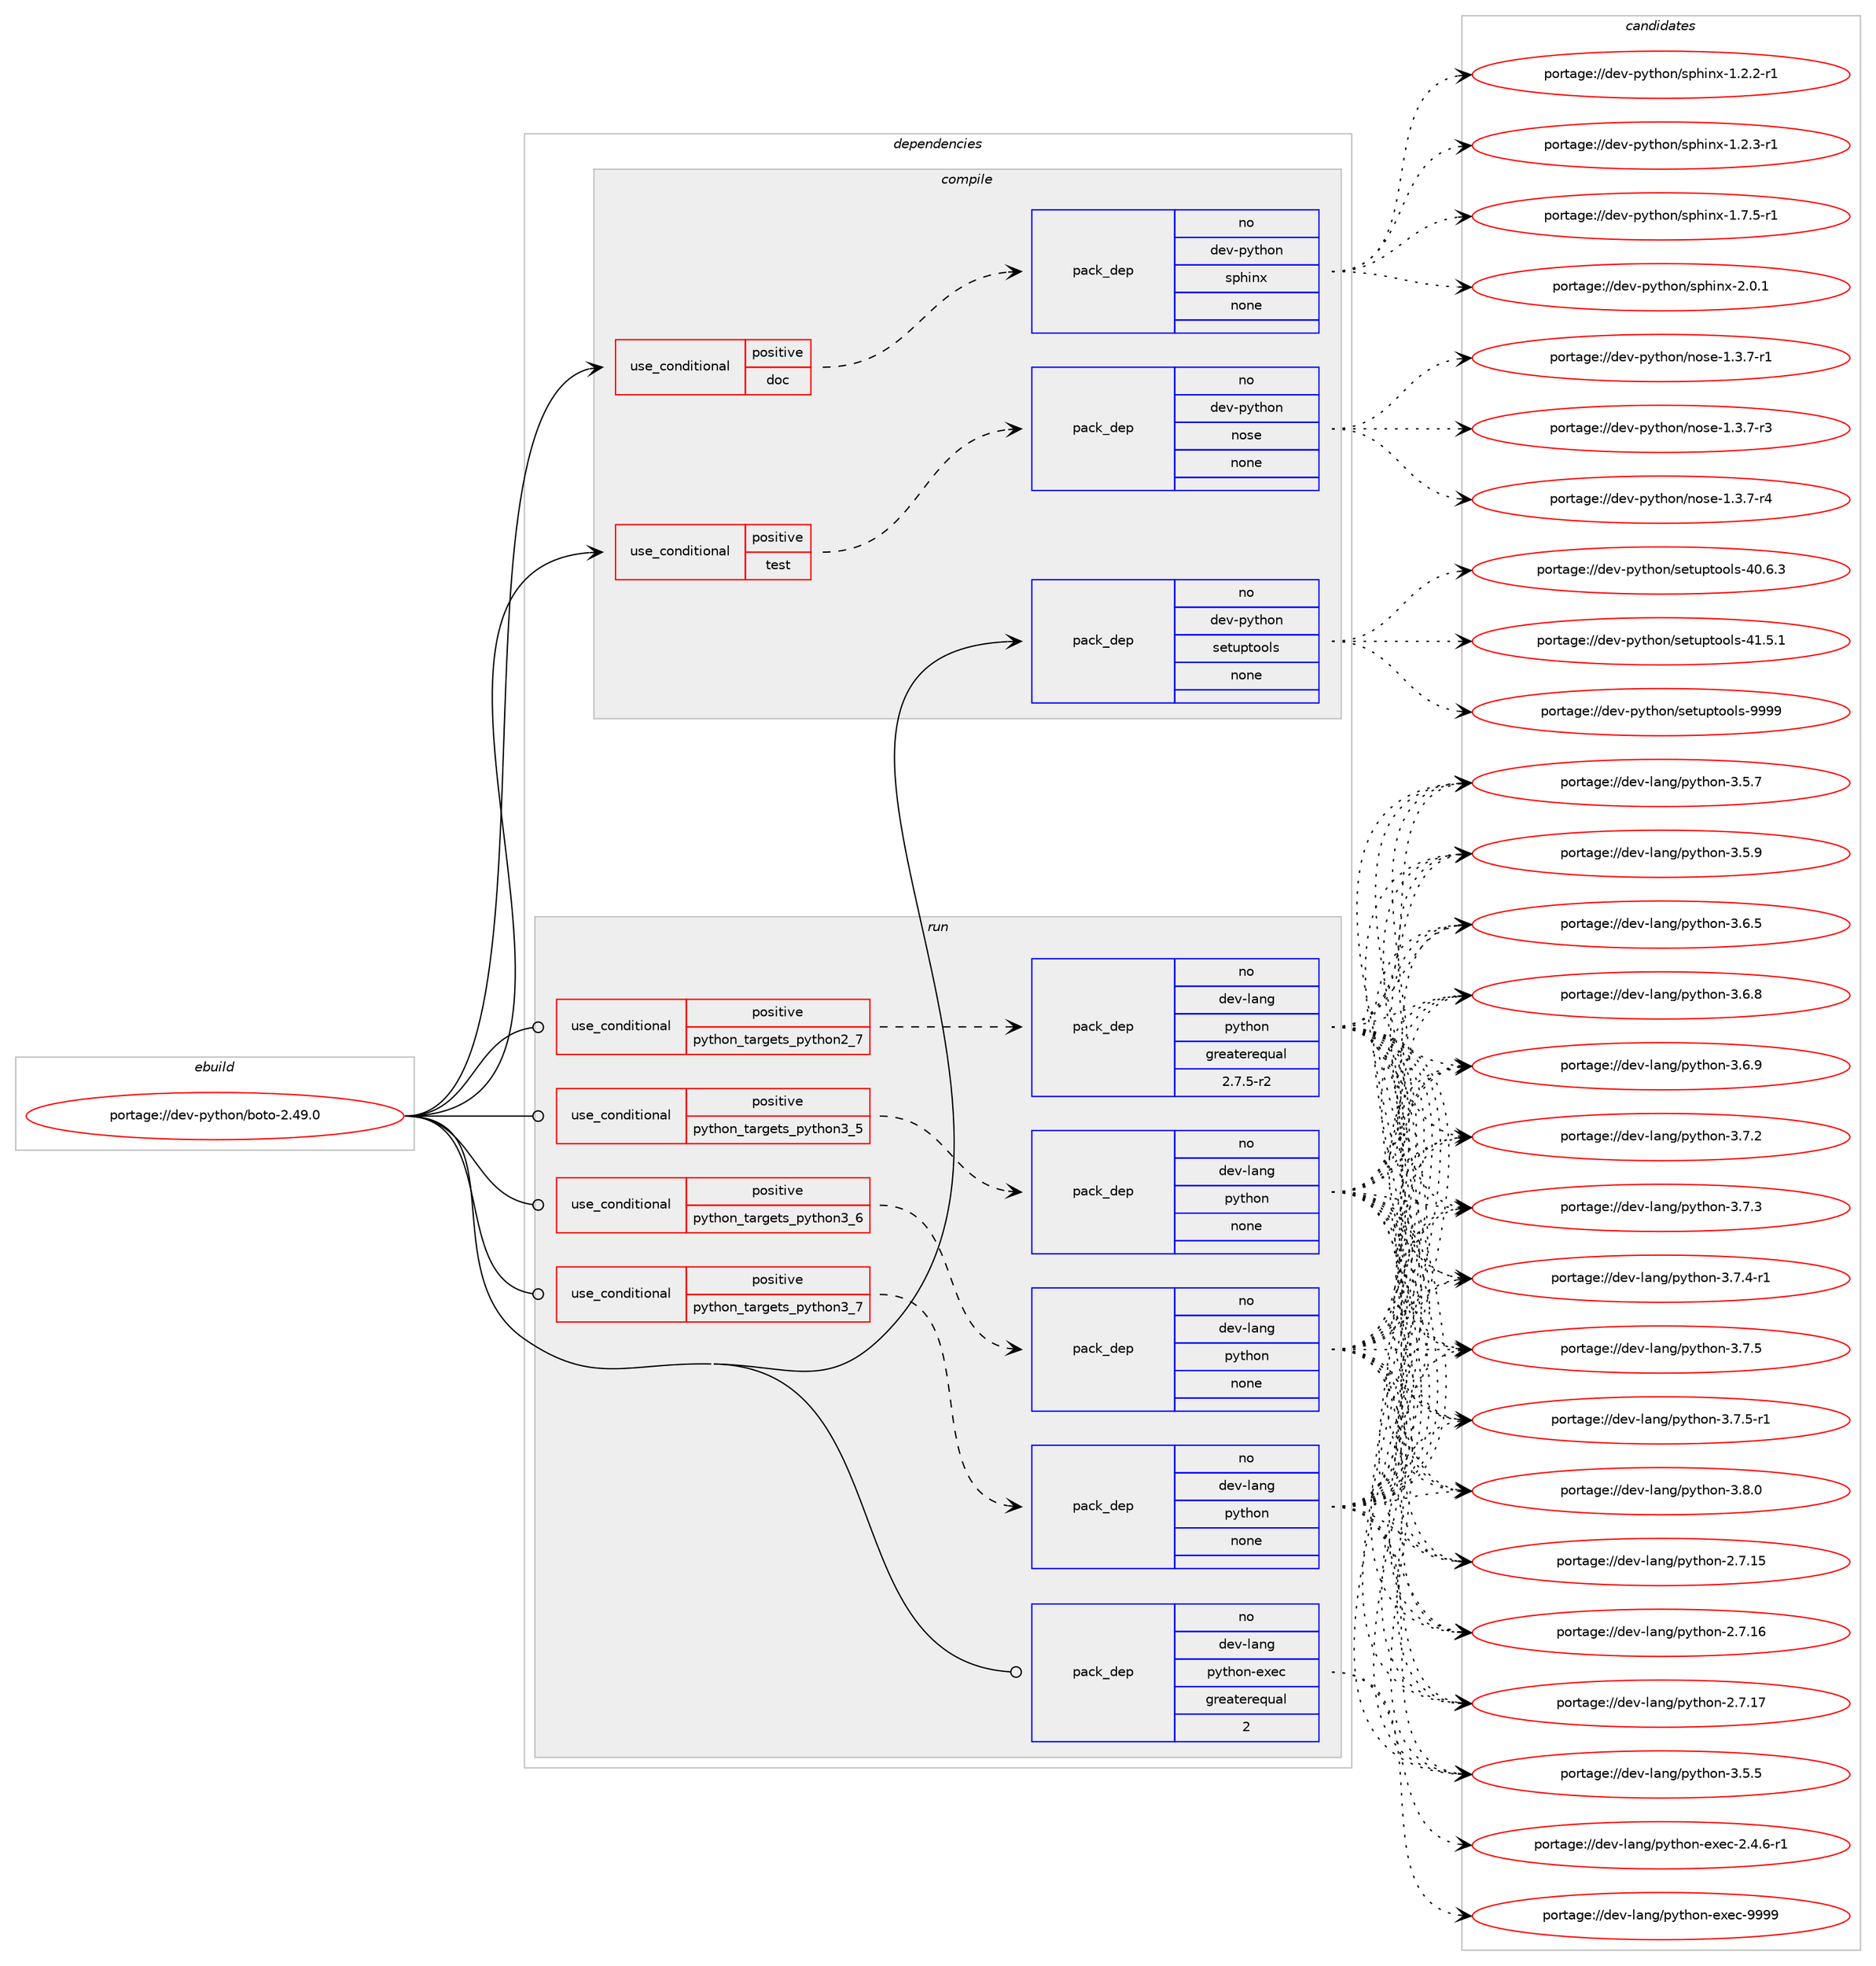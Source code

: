 digraph prolog {

# *************
# Graph options
# *************

newrank=true;
concentrate=true;
compound=true;
graph [rankdir=LR,fontname=Helvetica,fontsize=10,ranksep=1.5];#, ranksep=2.5, nodesep=0.2];
edge  [arrowhead=vee];
node  [fontname=Helvetica,fontsize=10];

# **********
# The ebuild
# **********

subgraph cluster_leftcol {
color=gray;
rank=same;
label=<<i>ebuild</i>>;
id [label="portage://dev-python/boto-2.49.0", color=red, width=4, href="../dev-python/boto-2.49.0.svg"];
}

# ****************
# The dependencies
# ****************

subgraph cluster_midcol {
color=gray;
label=<<i>dependencies</i>>;
subgraph cluster_compile {
fillcolor="#eeeeee";
style=filled;
label=<<i>compile</i>>;
subgraph cond26351 {
dependency132298 [label=<<TABLE BORDER="0" CELLBORDER="1" CELLSPACING="0" CELLPADDING="4"><TR><TD ROWSPAN="3" CELLPADDING="10">use_conditional</TD></TR><TR><TD>positive</TD></TR><TR><TD>doc</TD></TR></TABLE>>, shape=none, color=red];
subgraph pack102643 {
dependency132299 [label=<<TABLE BORDER="0" CELLBORDER="1" CELLSPACING="0" CELLPADDING="4" WIDTH="220"><TR><TD ROWSPAN="6" CELLPADDING="30">pack_dep</TD></TR><TR><TD WIDTH="110">no</TD></TR><TR><TD>dev-python</TD></TR><TR><TD>sphinx</TD></TR><TR><TD>none</TD></TR><TR><TD></TD></TR></TABLE>>, shape=none, color=blue];
}
dependency132298:e -> dependency132299:w [weight=20,style="dashed",arrowhead="vee"];
}
id:e -> dependency132298:w [weight=20,style="solid",arrowhead="vee"];
subgraph cond26352 {
dependency132300 [label=<<TABLE BORDER="0" CELLBORDER="1" CELLSPACING="0" CELLPADDING="4"><TR><TD ROWSPAN="3" CELLPADDING="10">use_conditional</TD></TR><TR><TD>positive</TD></TR><TR><TD>test</TD></TR></TABLE>>, shape=none, color=red];
subgraph pack102644 {
dependency132301 [label=<<TABLE BORDER="0" CELLBORDER="1" CELLSPACING="0" CELLPADDING="4" WIDTH="220"><TR><TD ROWSPAN="6" CELLPADDING="30">pack_dep</TD></TR><TR><TD WIDTH="110">no</TD></TR><TR><TD>dev-python</TD></TR><TR><TD>nose</TD></TR><TR><TD>none</TD></TR><TR><TD></TD></TR></TABLE>>, shape=none, color=blue];
}
dependency132300:e -> dependency132301:w [weight=20,style="dashed",arrowhead="vee"];
}
id:e -> dependency132300:w [weight=20,style="solid",arrowhead="vee"];
subgraph pack102645 {
dependency132302 [label=<<TABLE BORDER="0" CELLBORDER="1" CELLSPACING="0" CELLPADDING="4" WIDTH="220"><TR><TD ROWSPAN="6" CELLPADDING="30">pack_dep</TD></TR><TR><TD WIDTH="110">no</TD></TR><TR><TD>dev-python</TD></TR><TR><TD>setuptools</TD></TR><TR><TD>none</TD></TR><TR><TD></TD></TR></TABLE>>, shape=none, color=blue];
}
id:e -> dependency132302:w [weight=20,style="solid",arrowhead="vee"];
}
subgraph cluster_compileandrun {
fillcolor="#eeeeee";
style=filled;
label=<<i>compile and run</i>>;
}
subgraph cluster_run {
fillcolor="#eeeeee";
style=filled;
label=<<i>run</i>>;
subgraph cond26353 {
dependency132303 [label=<<TABLE BORDER="0" CELLBORDER="1" CELLSPACING="0" CELLPADDING="4"><TR><TD ROWSPAN="3" CELLPADDING="10">use_conditional</TD></TR><TR><TD>positive</TD></TR><TR><TD>python_targets_python2_7</TD></TR></TABLE>>, shape=none, color=red];
subgraph pack102646 {
dependency132304 [label=<<TABLE BORDER="0" CELLBORDER="1" CELLSPACING="0" CELLPADDING="4" WIDTH="220"><TR><TD ROWSPAN="6" CELLPADDING="30">pack_dep</TD></TR><TR><TD WIDTH="110">no</TD></TR><TR><TD>dev-lang</TD></TR><TR><TD>python</TD></TR><TR><TD>greaterequal</TD></TR><TR><TD>2.7.5-r2</TD></TR></TABLE>>, shape=none, color=blue];
}
dependency132303:e -> dependency132304:w [weight=20,style="dashed",arrowhead="vee"];
}
id:e -> dependency132303:w [weight=20,style="solid",arrowhead="odot"];
subgraph cond26354 {
dependency132305 [label=<<TABLE BORDER="0" CELLBORDER="1" CELLSPACING="0" CELLPADDING="4"><TR><TD ROWSPAN="3" CELLPADDING="10">use_conditional</TD></TR><TR><TD>positive</TD></TR><TR><TD>python_targets_python3_5</TD></TR></TABLE>>, shape=none, color=red];
subgraph pack102647 {
dependency132306 [label=<<TABLE BORDER="0" CELLBORDER="1" CELLSPACING="0" CELLPADDING="4" WIDTH="220"><TR><TD ROWSPAN="6" CELLPADDING="30">pack_dep</TD></TR><TR><TD WIDTH="110">no</TD></TR><TR><TD>dev-lang</TD></TR><TR><TD>python</TD></TR><TR><TD>none</TD></TR><TR><TD></TD></TR></TABLE>>, shape=none, color=blue];
}
dependency132305:e -> dependency132306:w [weight=20,style="dashed",arrowhead="vee"];
}
id:e -> dependency132305:w [weight=20,style="solid",arrowhead="odot"];
subgraph cond26355 {
dependency132307 [label=<<TABLE BORDER="0" CELLBORDER="1" CELLSPACING="0" CELLPADDING="4"><TR><TD ROWSPAN="3" CELLPADDING="10">use_conditional</TD></TR><TR><TD>positive</TD></TR><TR><TD>python_targets_python3_6</TD></TR></TABLE>>, shape=none, color=red];
subgraph pack102648 {
dependency132308 [label=<<TABLE BORDER="0" CELLBORDER="1" CELLSPACING="0" CELLPADDING="4" WIDTH="220"><TR><TD ROWSPAN="6" CELLPADDING="30">pack_dep</TD></TR><TR><TD WIDTH="110">no</TD></TR><TR><TD>dev-lang</TD></TR><TR><TD>python</TD></TR><TR><TD>none</TD></TR><TR><TD></TD></TR></TABLE>>, shape=none, color=blue];
}
dependency132307:e -> dependency132308:w [weight=20,style="dashed",arrowhead="vee"];
}
id:e -> dependency132307:w [weight=20,style="solid",arrowhead="odot"];
subgraph cond26356 {
dependency132309 [label=<<TABLE BORDER="0" CELLBORDER="1" CELLSPACING="0" CELLPADDING="4"><TR><TD ROWSPAN="3" CELLPADDING="10">use_conditional</TD></TR><TR><TD>positive</TD></TR><TR><TD>python_targets_python3_7</TD></TR></TABLE>>, shape=none, color=red];
subgraph pack102649 {
dependency132310 [label=<<TABLE BORDER="0" CELLBORDER="1" CELLSPACING="0" CELLPADDING="4" WIDTH="220"><TR><TD ROWSPAN="6" CELLPADDING="30">pack_dep</TD></TR><TR><TD WIDTH="110">no</TD></TR><TR><TD>dev-lang</TD></TR><TR><TD>python</TD></TR><TR><TD>none</TD></TR><TR><TD></TD></TR></TABLE>>, shape=none, color=blue];
}
dependency132309:e -> dependency132310:w [weight=20,style="dashed",arrowhead="vee"];
}
id:e -> dependency132309:w [weight=20,style="solid",arrowhead="odot"];
subgraph pack102650 {
dependency132311 [label=<<TABLE BORDER="0" CELLBORDER="1" CELLSPACING="0" CELLPADDING="4" WIDTH="220"><TR><TD ROWSPAN="6" CELLPADDING="30">pack_dep</TD></TR><TR><TD WIDTH="110">no</TD></TR><TR><TD>dev-lang</TD></TR><TR><TD>python-exec</TD></TR><TR><TD>greaterequal</TD></TR><TR><TD>2</TD></TR></TABLE>>, shape=none, color=blue];
}
id:e -> dependency132311:w [weight=20,style="solid",arrowhead="odot"];
}
}

# **************
# The candidates
# **************

subgraph cluster_choices {
rank=same;
color=gray;
label=<<i>candidates</i>>;

subgraph choice102643 {
color=black;
nodesep=1;
choiceportage10010111845112121116104111110471151121041051101204549465046504511449 [label="portage://dev-python/sphinx-1.2.2-r1", color=red, width=4,href="../dev-python/sphinx-1.2.2-r1.svg"];
choiceportage10010111845112121116104111110471151121041051101204549465046514511449 [label="portage://dev-python/sphinx-1.2.3-r1", color=red, width=4,href="../dev-python/sphinx-1.2.3-r1.svg"];
choiceportage10010111845112121116104111110471151121041051101204549465546534511449 [label="portage://dev-python/sphinx-1.7.5-r1", color=red, width=4,href="../dev-python/sphinx-1.7.5-r1.svg"];
choiceportage1001011184511212111610411111047115112104105110120455046484649 [label="portage://dev-python/sphinx-2.0.1", color=red, width=4,href="../dev-python/sphinx-2.0.1.svg"];
dependency132299:e -> choiceportage10010111845112121116104111110471151121041051101204549465046504511449:w [style=dotted,weight="100"];
dependency132299:e -> choiceportage10010111845112121116104111110471151121041051101204549465046514511449:w [style=dotted,weight="100"];
dependency132299:e -> choiceportage10010111845112121116104111110471151121041051101204549465546534511449:w [style=dotted,weight="100"];
dependency132299:e -> choiceportage1001011184511212111610411111047115112104105110120455046484649:w [style=dotted,weight="100"];
}
subgraph choice102644 {
color=black;
nodesep=1;
choiceportage10010111845112121116104111110471101111151014549465146554511449 [label="portage://dev-python/nose-1.3.7-r1", color=red, width=4,href="../dev-python/nose-1.3.7-r1.svg"];
choiceportage10010111845112121116104111110471101111151014549465146554511451 [label="portage://dev-python/nose-1.3.7-r3", color=red, width=4,href="../dev-python/nose-1.3.7-r3.svg"];
choiceportage10010111845112121116104111110471101111151014549465146554511452 [label="portage://dev-python/nose-1.3.7-r4", color=red, width=4,href="../dev-python/nose-1.3.7-r4.svg"];
dependency132301:e -> choiceportage10010111845112121116104111110471101111151014549465146554511449:w [style=dotted,weight="100"];
dependency132301:e -> choiceportage10010111845112121116104111110471101111151014549465146554511451:w [style=dotted,weight="100"];
dependency132301:e -> choiceportage10010111845112121116104111110471101111151014549465146554511452:w [style=dotted,weight="100"];
}
subgraph choice102645 {
color=black;
nodesep=1;
choiceportage100101118451121211161041111104711510111611711211611111110811545524846544651 [label="portage://dev-python/setuptools-40.6.3", color=red, width=4,href="../dev-python/setuptools-40.6.3.svg"];
choiceportage100101118451121211161041111104711510111611711211611111110811545524946534649 [label="portage://dev-python/setuptools-41.5.1", color=red, width=4,href="../dev-python/setuptools-41.5.1.svg"];
choiceportage10010111845112121116104111110471151011161171121161111111081154557575757 [label="portage://dev-python/setuptools-9999", color=red, width=4,href="../dev-python/setuptools-9999.svg"];
dependency132302:e -> choiceportage100101118451121211161041111104711510111611711211611111110811545524846544651:w [style=dotted,weight="100"];
dependency132302:e -> choiceportage100101118451121211161041111104711510111611711211611111110811545524946534649:w [style=dotted,weight="100"];
dependency132302:e -> choiceportage10010111845112121116104111110471151011161171121161111111081154557575757:w [style=dotted,weight="100"];
}
subgraph choice102646 {
color=black;
nodesep=1;
choiceportage10010111845108971101034711212111610411111045504655464953 [label="portage://dev-lang/python-2.7.15", color=red, width=4,href="../dev-lang/python-2.7.15.svg"];
choiceportage10010111845108971101034711212111610411111045504655464954 [label="portage://dev-lang/python-2.7.16", color=red, width=4,href="../dev-lang/python-2.7.16.svg"];
choiceportage10010111845108971101034711212111610411111045504655464955 [label="portage://dev-lang/python-2.7.17", color=red, width=4,href="../dev-lang/python-2.7.17.svg"];
choiceportage100101118451089711010347112121116104111110455146534653 [label="portage://dev-lang/python-3.5.5", color=red, width=4,href="../dev-lang/python-3.5.5.svg"];
choiceportage100101118451089711010347112121116104111110455146534655 [label="portage://dev-lang/python-3.5.7", color=red, width=4,href="../dev-lang/python-3.5.7.svg"];
choiceportage100101118451089711010347112121116104111110455146534657 [label="portage://dev-lang/python-3.5.9", color=red, width=4,href="../dev-lang/python-3.5.9.svg"];
choiceportage100101118451089711010347112121116104111110455146544653 [label="portage://dev-lang/python-3.6.5", color=red, width=4,href="../dev-lang/python-3.6.5.svg"];
choiceportage100101118451089711010347112121116104111110455146544656 [label="portage://dev-lang/python-3.6.8", color=red, width=4,href="../dev-lang/python-3.6.8.svg"];
choiceportage100101118451089711010347112121116104111110455146544657 [label="portage://dev-lang/python-3.6.9", color=red, width=4,href="../dev-lang/python-3.6.9.svg"];
choiceportage100101118451089711010347112121116104111110455146554650 [label="portage://dev-lang/python-3.7.2", color=red, width=4,href="../dev-lang/python-3.7.2.svg"];
choiceportage100101118451089711010347112121116104111110455146554651 [label="portage://dev-lang/python-3.7.3", color=red, width=4,href="../dev-lang/python-3.7.3.svg"];
choiceportage1001011184510897110103471121211161041111104551465546524511449 [label="portage://dev-lang/python-3.7.4-r1", color=red, width=4,href="../dev-lang/python-3.7.4-r1.svg"];
choiceportage100101118451089711010347112121116104111110455146554653 [label="portage://dev-lang/python-3.7.5", color=red, width=4,href="../dev-lang/python-3.7.5.svg"];
choiceportage1001011184510897110103471121211161041111104551465546534511449 [label="portage://dev-lang/python-3.7.5-r1", color=red, width=4,href="../dev-lang/python-3.7.5-r1.svg"];
choiceportage100101118451089711010347112121116104111110455146564648 [label="portage://dev-lang/python-3.8.0", color=red, width=4,href="../dev-lang/python-3.8.0.svg"];
dependency132304:e -> choiceportage10010111845108971101034711212111610411111045504655464953:w [style=dotted,weight="100"];
dependency132304:e -> choiceportage10010111845108971101034711212111610411111045504655464954:w [style=dotted,weight="100"];
dependency132304:e -> choiceportage10010111845108971101034711212111610411111045504655464955:w [style=dotted,weight="100"];
dependency132304:e -> choiceportage100101118451089711010347112121116104111110455146534653:w [style=dotted,weight="100"];
dependency132304:e -> choiceportage100101118451089711010347112121116104111110455146534655:w [style=dotted,weight="100"];
dependency132304:e -> choiceportage100101118451089711010347112121116104111110455146534657:w [style=dotted,weight="100"];
dependency132304:e -> choiceportage100101118451089711010347112121116104111110455146544653:w [style=dotted,weight="100"];
dependency132304:e -> choiceportage100101118451089711010347112121116104111110455146544656:w [style=dotted,weight="100"];
dependency132304:e -> choiceportage100101118451089711010347112121116104111110455146544657:w [style=dotted,weight="100"];
dependency132304:e -> choiceportage100101118451089711010347112121116104111110455146554650:w [style=dotted,weight="100"];
dependency132304:e -> choiceportage100101118451089711010347112121116104111110455146554651:w [style=dotted,weight="100"];
dependency132304:e -> choiceportage1001011184510897110103471121211161041111104551465546524511449:w [style=dotted,weight="100"];
dependency132304:e -> choiceportage100101118451089711010347112121116104111110455146554653:w [style=dotted,weight="100"];
dependency132304:e -> choiceportage1001011184510897110103471121211161041111104551465546534511449:w [style=dotted,weight="100"];
dependency132304:e -> choiceportage100101118451089711010347112121116104111110455146564648:w [style=dotted,weight="100"];
}
subgraph choice102647 {
color=black;
nodesep=1;
choiceportage10010111845108971101034711212111610411111045504655464953 [label="portage://dev-lang/python-2.7.15", color=red, width=4,href="../dev-lang/python-2.7.15.svg"];
choiceportage10010111845108971101034711212111610411111045504655464954 [label="portage://dev-lang/python-2.7.16", color=red, width=4,href="../dev-lang/python-2.7.16.svg"];
choiceportage10010111845108971101034711212111610411111045504655464955 [label="portage://dev-lang/python-2.7.17", color=red, width=4,href="../dev-lang/python-2.7.17.svg"];
choiceportage100101118451089711010347112121116104111110455146534653 [label="portage://dev-lang/python-3.5.5", color=red, width=4,href="../dev-lang/python-3.5.5.svg"];
choiceportage100101118451089711010347112121116104111110455146534655 [label="portage://dev-lang/python-3.5.7", color=red, width=4,href="../dev-lang/python-3.5.7.svg"];
choiceportage100101118451089711010347112121116104111110455146534657 [label="portage://dev-lang/python-3.5.9", color=red, width=4,href="../dev-lang/python-3.5.9.svg"];
choiceportage100101118451089711010347112121116104111110455146544653 [label="portage://dev-lang/python-3.6.5", color=red, width=4,href="../dev-lang/python-3.6.5.svg"];
choiceportage100101118451089711010347112121116104111110455146544656 [label="portage://dev-lang/python-3.6.8", color=red, width=4,href="../dev-lang/python-3.6.8.svg"];
choiceportage100101118451089711010347112121116104111110455146544657 [label="portage://dev-lang/python-3.6.9", color=red, width=4,href="../dev-lang/python-3.6.9.svg"];
choiceportage100101118451089711010347112121116104111110455146554650 [label="portage://dev-lang/python-3.7.2", color=red, width=4,href="../dev-lang/python-3.7.2.svg"];
choiceportage100101118451089711010347112121116104111110455146554651 [label="portage://dev-lang/python-3.7.3", color=red, width=4,href="../dev-lang/python-3.7.3.svg"];
choiceportage1001011184510897110103471121211161041111104551465546524511449 [label="portage://dev-lang/python-3.7.4-r1", color=red, width=4,href="../dev-lang/python-3.7.4-r1.svg"];
choiceportage100101118451089711010347112121116104111110455146554653 [label="portage://dev-lang/python-3.7.5", color=red, width=4,href="../dev-lang/python-3.7.5.svg"];
choiceportage1001011184510897110103471121211161041111104551465546534511449 [label="portage://dev-lang/python-3.7.5-r1", color=red, width=4,href="../dev-lang/python-3.7.5-r1.svg"];
choiceportage100101118451089711010347112121116104111110455146564648 [label="portage://dev-lang/python-3.8.0", color=red, width=4,href="../dev-lang/python-3.8.0.svg"];
dependency132306:e -> choiceportage10010111845108971101034711212111610411111045504655464953:w [style=dotted,weight="100"];
dependency132306:e -> choiceportage10010111845108971101034711212111610411111045504655464954:w [style=dotted,weight="100"];
dependency132306:e -> choiceportage10010111845108971101034711212111610411111045504655464955:w [style=dotted,weight="100"];
dependency132306:e -> choiceportage100101118451089711010347112121116104111110455146534653:w [style=dotted,weight="100"];
dependency132306:e -> choiceportage100101118451089711010347112121116104111110455146534655:w [style=dotted,weight="100"];
dependency132306:e -> choiceportage100101118451089711010347112121116104111110455146534657:w [style=dotted,weight="100"];
dependency132306:e -> choiceportage100101118451089711010347112121116104111110455146544653:w [style=dotted,weight="100"];
dependency132306:e -> choiceportage100101118451089711010347112121116104111110455146544656:w [style=dotted,weight="100"];
dependency132306:e -> choiceportage100101118451089711010347112121116104111110455146544657:w [style=dotted,weight="100"];
dependency132306:e -> choiceportage100101118451089711010347112121116104111110455146554650:w [style=dotted,weight="100"];
dependency132306:e -> choiceportage100101118451089711010347112121116104111110455146554651:w [style=dotted,weight="100"];
dependency132306:e -> choiceportage1001011184510897110103471121211161041111104551465546524511449:w [style=dotted,weight="100"];
dependency132306:e -> choiceportage100101118451089711010347112121116104111110455146554653:w [style=dotted,weight="100"];
dependency132306:e -> choiceportage1001011184510897110103471121211161041111104551465546534511449:w [style=dotted,weight="100"];
dependency132306:e -> choiceportage100101118451089711010347112121116104111110455146564648:w [style=dotted,weight="100"];
}
subgraph choice102648 {
color=black;
nodesep=1;
choiceportage10010111845108971101034711212111610411111045504655464953 [label="portage://dev-lang/python-2.7.15", color=red, width=4,href="../dev-lang/python-2.7.15.svg"];
choiceportage10010111845108971101034711212111610411111045504655464954 [label="portage://dev-lang/python-2.7.16", color=red, width=4,href="../dev-lang/python-2.7.16.svg"];
choiceportage10010111845108971101034711212111610411111045504655464955 [label="portage://dev-lang/python-2.7.17", color=red, width=4,href="../dev-lang/python-2.7.17.svg"];
choiceportage100101118451089711010347112121116104111110455146534653 [label="portage://dev-lang/python-3.5.5", color=red, width=4,href="../dev-lang/python-3.5.5.svg"];
choiceportage100101118451089711010347112121116104111110455146534655 [label="portage://dev-lang/python-3.5.7", color=red, width=4,href="../dev-lang/python-3.5.7.svg"];
choiceportage100101118451089711010347112121116104111110455146534657 [label="portage://dev-lang/python-3.5.9", color=red, width=4,href="../dev-lang/python-3.5.9.svg"];
choiceportage100101118451089711010347112121116104111110455146544653 [label="portage://dev-lang/python-3.6.5", color=red, width=4,href="../dev-lang/python-3.6.5.svg"];
choiceportage100101118451089711010347112121116104111110455146544656 [label="portage://dev-lang/python-3.6.8", color=red, width=4,href="../dev-lang/python-3.6.8.svg"];
choiceportage100101118451089711010347112121116104111110455146544657 [label="portage://dev-lang/python-3.6.9", color=red, width=4,href="../dev-lang/python-3.6.9.svg"];
choiceportage100101118451089711010347112121116104111110455146554650 [label="portage://dev-lang/python-3.7.2", color=red, width=4,href="../dev-lang/python-3.7.2.svg"];
choiceportage100101118451089711010347112121116104111110455146554651 [label="portage://dev-lang/python-3.7.3", color=red, width=4,href="../dev-lang/python-3.7.3.svg"];
choiceportage1001011184510897110103471121211161041111104551465546524511449 [label="portage://dev-lang/python-3.7.4-r1", color=red, width=4,href="../dev-lang/python-3.7.4-r1.svg"];
choiceportage100101118451089711010347112121116104111110455146554653 [label="portage://dev-lang/python-3.7.5", color=red, width=4,href="../dev-lang/python-3.7.5.svg"];
choiceportage1001011184510897110103471121211161041111104551465546534511449 [label="portage://dev-lang/python-3.7.5-r1", color=red, width=4,href="../dev-lang/python-3.7.5-r1.svg"];
choiceportage100101118451089711010347112121116104111110455146564648 [label="portage://dev-lang/python-3.8.0", color=red, width=4,href="../dev-lang/python-3.8.0.svg"];
dependency132308:e -> choiceportage10010111845108971101034711212111610411111045504655464953:w [style=dotted,weight="100"];
dependency132308:e -> choiceportage10010111845108971101034711212111610411111045504655464954:w [style=dotted,weight="100"];
dependency132308:e -> choiceportage10010111845108971101034711212111610411111045504655464955:w [style=dotted,weight="100"];
dependency132308:e -> choiceportage100101118451089711010347112121116104111110455146534653:w [style=dotted,weight="100"];
dependency132308:e -> choiceportage100101118451089711010347112121116104111110455146534655:w [style=dotted,weight="100"];
dependency132308:e -> choiceportage100101118451089711010347112121116104111110455146534657:w [style=dotted,weight="100"];
dependency132308:e -> choiceportage100101118451089711010347112121116104111110455146544653:w [style=dotted,weight="100"];
dependency132308:e -> choiceportage100101118451089711010347112121116104111110455146544656:w [style=dotted,weight="100"];
dependency132308:e -> choiceportage100101118451089711010347112121116104111110455146544657:w [style=dotted,weight="100"];
dependency132308:e -> choiceportage100101118451089711010347112121116104111110455146554650:w [style=dotted,weight="100"];
dependency132308:e -> choiceportage100101118451089711010347112121116104111110455146554651:w [style=dotted,weight="100"];
dependency132308:e -> choiceportage1001011184510897110103471121211161041111104551465546524511449:w [style=dotted,weight="100"];
dependency132308:e -> choiceportage100101118451089711010347112121116104111110455146554653:w [style=dotted,weight="100"];
dependency132308:e -> choiceportage1001011184510897110103471121211161041111104551465546534511449:w [style=dotted,weight="100"];
dependency132308:e -> choiceportage100101118451089711010347112121116104111110455146564648:w [style=dotted,weight="100"];
}
subgraph choice102649 {
color=black;
nodesep=1;
choiceportage10010111845108971101034711212111610411111045504655464953 [label="portage://dev-lang/python-2.7.15", color=red, width=4,href="../dev-lang/python-2.7.15.svg"];
choiceportage10010111845108971101034711212111610411111045504655464954 [label="portage://dev-lang/python-2.7.16", color=red, width=4,href="../dev-lang/python-2.7.16.svg"];
choiceportage10010111845108971101034711212111610411111045504655464955 [label="portage://dev-lang/python-2.7.17", color=red, width=4,href="../dev-lang/python-2.7.17.svg"];
choiceportage100101118451089711010347112121116104111110455146534653 [label="portage://dev-lang/python-3.5.5", color=red, width=4,href="../dev-lang/python-3.5.5.svg"];
choiceportage100101118451089711010347112121116104111110455146534655 [label="portage://dev-lang/python-3.5.7", color=red, width=4,href="../dev-lang/python-3.5.7.svg"];
choiceportage100101118451089711010347112121116104111110455146534657 [label="portage://dev-lang/python-3.5.9", color=red, width=4,href="../dev-lang/python-3.5.9.svg"];
choiceportage100101118451089711010347112121116104111110455146544653 [label="portage://dev-lang/python-3.6.5", color=red, width=4,href="../dev-lang/python-3.6.5.svg"];
choiceportage100101118451089711010347112121116104111110455146544656 [label="portage://dev-lang/python-3.6.8", color=red, width=4,href="../dev-lang/python-3.6.8.svg"];
choiceportage100101118451089711010347112121116104111110455146544657 [label="portage://dev-lang/python-3.6.9", color=red, width=4,href="../dev-lang/python-3.6.9.svg"];
choiceportage100101118451089711010347112121116104111110455146554650 [label="portage://dev-lang/python-3.7.2", color=red, width=4,href="../dev-lang/python-3.7.2.svg"];
choiceportage100101118451089711010347112121116104111110455146554651 [label="portage://dev-lang/python-3.7.3", color=red, width=4,href="../dev-lang/python-3.7.3.svg"];
choiceportage1001011184510897110103471121211161041111104551465546524511449 [label="portage://dev-lang/python-3.7.4-r1", color=red, width=4,href="../dev-lang/python-3.7.4-r1.svg"];
choiceportage100101118451089711010347112121116104111110455146554653 [label="portage://dev-lang/python-3.7.5", color=red, width=4,href="../dev-lang/python-3.7.5.svg"];
choiceportage1001011184510897110103471121211161041111104551465546534511449 [label="portage://dev-lang/python-3.7.5-r1", color=red, width=4,href="../dev-lang/python-3.7.5-r1.svg"];
choiceportage100101118451089711010347112121116104111110455146564648 [label="portage://dev-lang/python-3.8.0", color=red, width=4,href="../dev-lang/python-3.8.0.svg"];
dependency132310:e -> choiceportage10010111845108971101034711212111610411111045504655464953:w [style=dotted,weight="100"];
dependency132310:e -> choiceportage10010111845108971101034711212111610411111045504655464954:w [style=dotted,weight="100"];
dependency132310:e -> choiceportage10010111845108971101034711212111610411111045504655464955:w [style=dotted,weight="100"];
dependency132310:e -> choiceportage100101118451089711010347112121116104111110455146534653:w [style=dotted,weight="100"];
dependency132310:e -> choiceportage100101118451089711010347112121116104111110455146534655:w [style=dotted,weight="100"];
dependency132310:e -> choiceportage100101118451089711010347112121116104111110455146534657:w [style=dotted,weight="100"];
dependency132310:e -> choiceportage100101118451089711010347112121116104111110455146544653:w [style=dotted,weight="100"];
dependency132310:e -> choiceportage100101118451089711010347112121116104111110455146544656:w [style=dotted,weight="100"];
dependency132310:e -> choiceportage100101118451089711010347112121116104111110455146544657:w [style=dotted,weight="100"];
dependency132310:e -> choiceportage100101118451089711010347112121116104111110455146554650:w [style=dotted,weight="100"];
dependency132310:e -> choiceportage100101118451089711010347112121116104111110455146554651:w [style=dotted,weight="100"];
dependency132310:e -> choiceportage1001011184510897110103471121211161041111104551465546524511449:w [style=dotted,weight="100"];
dependency132310:e -> choiceportage100101118451089711010347112121116104111110455146554653:w [style=dotted,weight="100"];
dependency132310:e -> choiceportage1001011184510897110103471121211161041111104551465546534511449:w [style=dotted,weight="100"];
dependency132310:e -> choiceportage100101118451089711010347112121116104111110455146564648:w [style=dotted,weight="100"];
}
subgraph choice102650 {
color=black;
nodesep=1;
choiceportage10010111845108971101034711212111610411111045101120101994550465246544511449 [label="portage://dev-lang/python-exec-2.4.6-r1", color=red, width=4,href="../dev-lang/python-exec-2.4.6-r1.svg"];
choiceportage10010111845108971101034711212111610411111045101120101994557575757 [label="portage://dev-lang/python-exec-9999", color=red, width=4,href="../dev-lang/python-exec-9999.svg"];
dependency132311:e -> choiceportage10010111845108971101034711212111610411111045101120101994550465246544511449:w [style=dotted,weight="100"];
dependency132311:e -> choiceportage10010111845108971101034711212111610411111045101120101994557575757:w [style=dotted,weight="100"];
}
}

}
